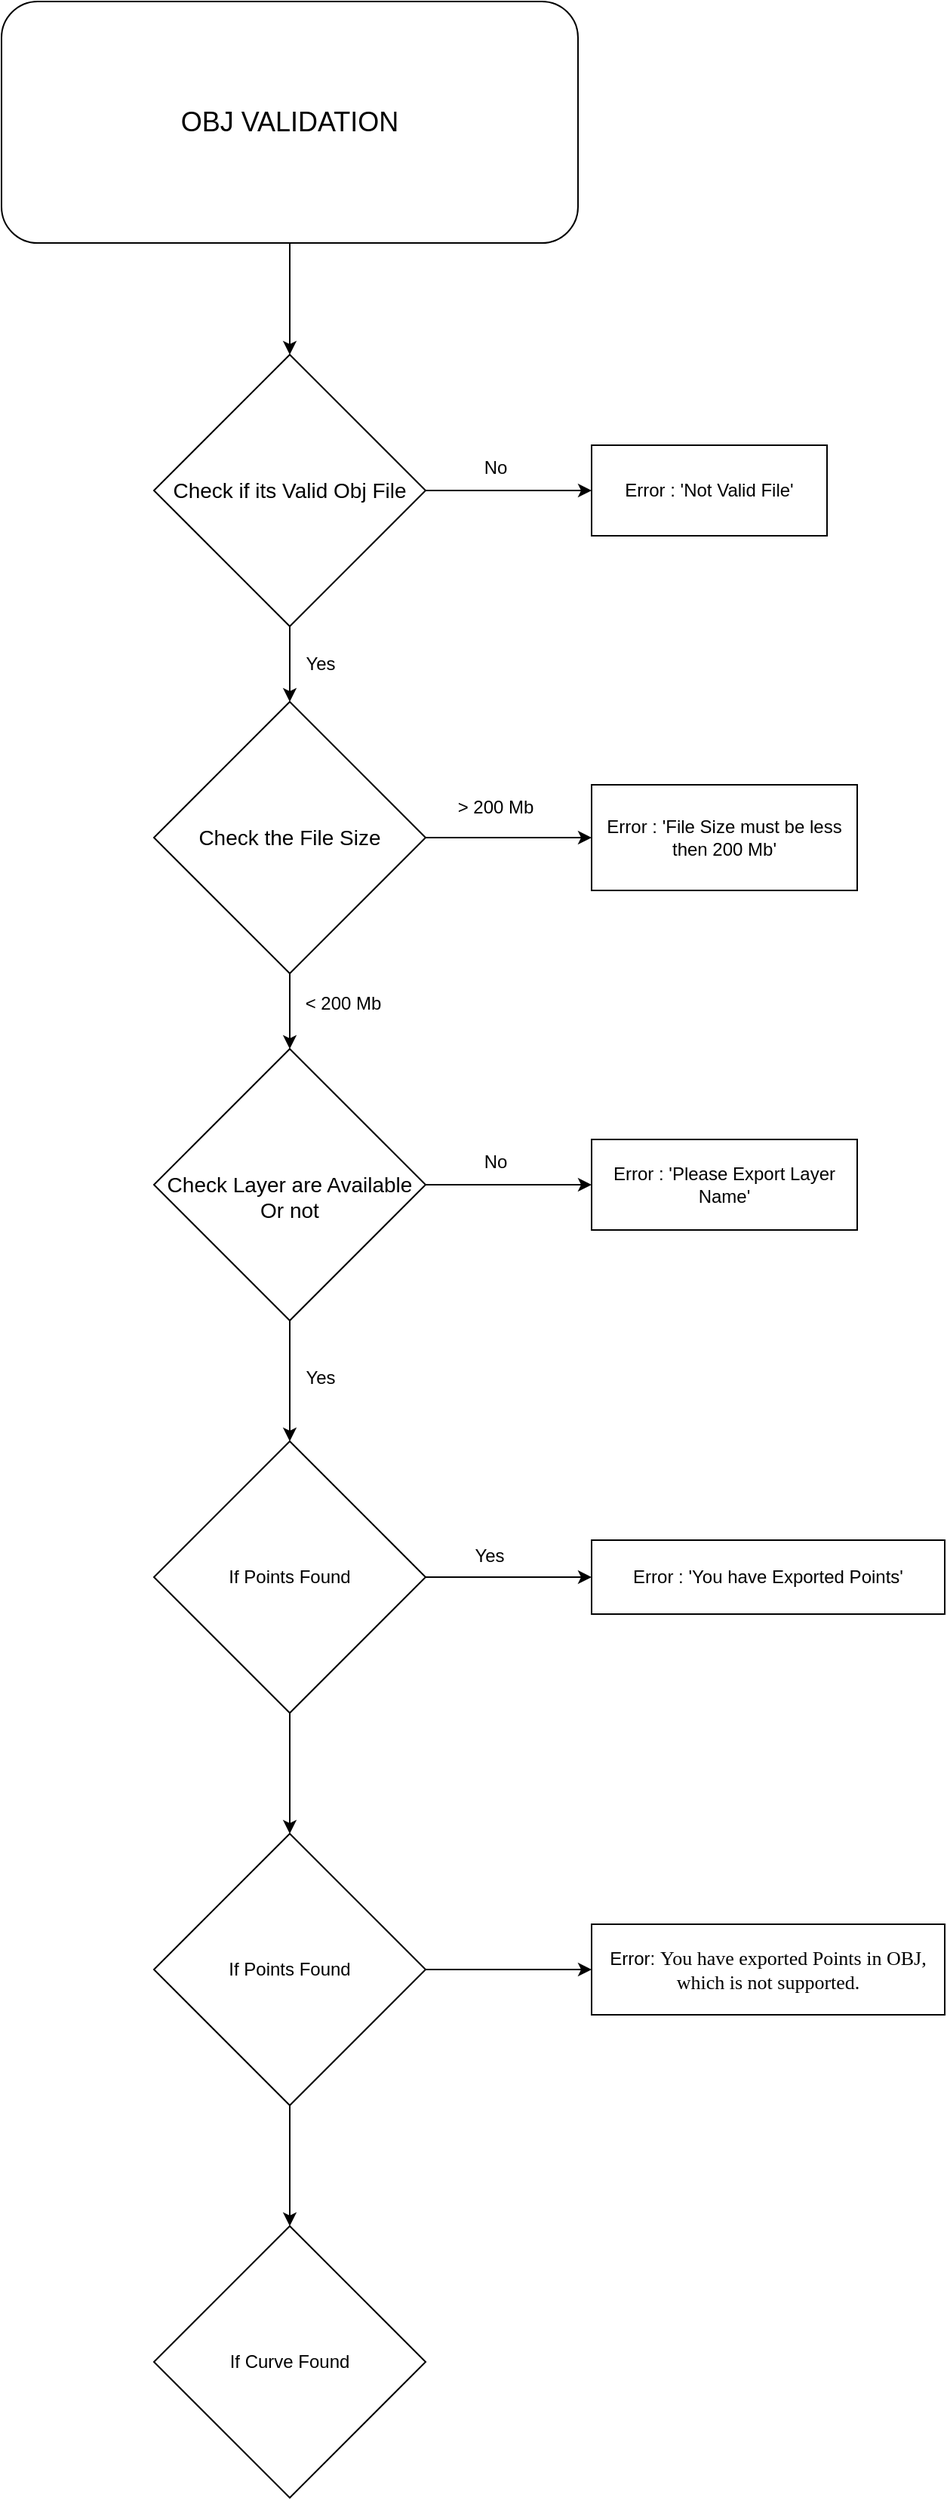 <mxfile version="24.8.4">
  <diagram name="Page-1" id="fwmnRvMT8V_podwV_Cl4">
    <mxGraphModel dx="2074" dy="1448" grid="1" gridSize="16" guides="1" tooltips="1" connect="1" arrows="1" fold="1" page="0" pageScale="1" pageWidth="827" pageHeight="1169" math="0" shadow="0">
      <root>
        <mxCell id="0" />
        <mxCell id="1" parent="0" />
        <mxCell id="uJCHSqAUlutNR60RQWR9-8" value="" style="edgeStyle=orthogonalEdgeStyle;rounded=0;orthogonalLoop=1;jettySize=auto;html=1;" edge="1" parent="1" source="uJCHSqAUlutNR60RQWR9-4" target="uJCHSqAUlutNR60RQWR9-7">
          <mxGeometry relative="1" as="geometry" />
        </mxCell>
        <mxCell id="uJCHSqAUlutNR60RQWR9-10" value="" style="edgeStyle=orthogonalEdgeStyle;rounded=0;orthogonalLoop=1;jettySize=auto;html=1;" edge="1" parent="1" source="uJCHSqAUlutNR60RQWR9-4" target="uJCHSqAUlutNR60RQWR9-9">
          <mxGeometry relative="1" as="geometry" />
        </mxCell>
        <mxCell id="uJCHSqAUlutNR60RQWR9-4" value="&lt;font style=&quot;font-size: 14px;&quot;&gt;Check if its Valid Obj File&lt;/font&gt;" style="rhombus;whiteSpace=wrap;html=1;" vertex="1" parent="1">
          <mxGeometry x="324" y="170" width="180" height="180" as="geometry" />
        </mxCell>
        <mxCell id="uJCHSqAUlutNR60RQWR9-14" value="" style="edgeStyle=orthogonalEdgeStyle;rounded=0;orthogonalLoop=1;jettySize=auto;html=1;" edge="1" parent="1" source="uJCHSqAUlutNR60RQWR9-7" target="uJCHSqAUlutNR60RQWR9-13">
          <mxGeometry relative="1" as="geometry" />
        </mxCell>
        <mxCell id="uJCHSqAUlutNR60RQWR9-17" value="" style="edgeStyle=orthogonalEdgeStyle;rounded=0;orthogonalLoop=1;jettySize=auto;html=1;" edge="1" parent="1" source="uJCHSqAUlutNR60RQWR9-7" target="uJCHSqAUlutNR60RQWR9-16">
          <mxGeometry relative="1" as="geometry" />
        </mxCell>
        <mxCell id="uJCHSqAUlutNR60RQWR9-7" value="&lt;font style=&quot;font-size: 14px;&quot;&gt;Check the File Size&lt;/font&gt;" style="rhombus;whiteSpace=wrap;html=1;" vertex="1" parent="1">
          <mxGeometry x="324" y="400" width="180" height="180" as="geometry" />
        </mxCell>
        <mxCell id="uJCHSqAUlutNR60RQWR9-9" value="Error : &#39;Not Valid File&#39;" style="whiteSpace=wrap;html=1;" vertex="1" parent="1">
          <mxGeometry x="614" y="230" width="156" height="60" as="geometry" />
        </mxCell>
        <mxCell id="uJCHSqAUlutNR60RQWR9-11" value="No" style="text;html=1;align=center;verticalAlign=middle;resizable=0;points=[];autosize=1;strokeColor=none;fillColor=none;" vertex="1" parent="1">
          <mxGeometry x="530" y="230" width="40" height="30" as="geometry" />
        </mxCell>
        <mxCell id="uJCHSqAUlutNR60RQWR9-12" value="Yes" style="text;html=1;align=center;verticalAlign=middle;resizable=0;points=[];autosize=1;strokeColor=none;fillColor=none;" vertex="1" parent="1">
          <mxGeometry x="414" y="360" width="40" height="30" as="geometry" />
        </mxCell>
        <mxCell id="uJCHSqAUlutNR60RQWR9-13" value="Error : &#39;File Size must be less then 200 Mb&#39;" style="whiteSpace=wrap;html=1;" vertex="1" parent="1">
          <mxGeometry x="614" y="455" width="176" height="70" as="geometry" />
        </mxCell>
        <mxCell id="uJCHSqAUlutNR60RQWR9-15" value="&amp;gt; 200 Mb" style="text;html=1;align=center;verticalAlign=middle;resizable=0;points=[];autosize=1;strokeColor=none;fillColor=none;" vertex="1" parent="1">
          <mxGeometry x="515" y="455" width="70" height="30" as="geometry" />
        </mxCell>
        <mxCell id="uJCHSqAUlutNR60RQWR9-20" value="" style="edgeStyle=orthogonalEdgeStyle;rounded=0;orthogonalLoop=1;jettySize=auto;html=1;" edge="1" parent="1" source="uJCHSqAUlutNR60RQWR9-16" target="uJCHSqAUlutNR60RQWR9-19">
          <mxGeometry relative="1" as="geometry" />
        </mxCell>
        <mxCell id="uJCHSqAUlutNR60RQWR9-23" value="" style="edgeStyle=orthogonalEdgeStyle;rounded=0;orthogonalLoop=1;jettySize=auto;html=1;" edge="1" parent="1" source="uJCHSqAUlutNR60RQWR9-16" target="uJCHSqAUlutNR60RQWR9-22">
          <mxGeometry relative="1" as="geometry" />
        </mxCell>
        <mxCell id="uJCHSqAUlutNR60RQWR9-16" value="&lt;div&gt;&lt;font style=&quot;font-size: 14px;&quot;&gt;&lt;br&gt;&lt;/font&gt;&lt;/div&gt;&lt;font style=&quot;font-size: 14px;&quot;&gt;Check Layer are Available Or not&lt;/font&gt;" style="rhombus;whiteSpace=wrap;html=1;" vertex="1" parent="1">
          <mxGeometry x="324" y="630" width="180" height="180" as="geometry" />
        </mxCell>
        <mxCell id="uJCHSqAUlutNR60RQWR9-18" value="&amp;lt; 200 Mb" style="text;html=1;align=center;verticalAlign=middle;resizable=0;points=[];autosize=1;strokeColor=none;fillColor=none;" vertex="1" parent="1">
          <mxGeometry x="414" y="585" width="70" height="30" as="geometry" />
        </mxCell>
        <mxCell id="uJCHSqAUlutNR60RQWR9-19" value="Error : &#39;Please Export Layer Name&#39;" style="whiteSpace=wrap;html=1;" vertex="1" parent="1">
          <mxGeometry x="614" y="690" width="176" height="60" as="geometry" />
        </mxCell>
        <mxCell id="uJCHSqAUlutNR60RQWR9-21" value="No" style="text;html=1;align=center;verticalAlign=middle;resizable=0;points=[];autosize=1;strokeColor=none;fillColor=none;" vertex="1" parent="1">
          <mxGeometry x="530" y="690" width="40" height="30" as="geometry" />
        </mxCell>
        <mxCell id="uJCHSqAUlutNR60RQWR9-25" value="" style="edgeStyle=orthogonalEdgeStyle;rounded=0;orthogonalLoop=1;jettySize=auto;html=1;" edge="1" parent="1" source="uJCHSqAUlutNR60RQWR9-22" target="uJCHSqAUlutNR60RQWR9-24">
          <mxGeometry relative="1" as="geometry" />
        </mxCell>
        <mxCell id="uJCHSqAUlutNR60RQWR9-28" value="" style="edgeStyle=orthogonalEdgeStyle;rounded=0;orthogonalLoop=1;jettySize=auto;html=1;" edge="1" parent="1" source="uJCHSqAUlutNR60RQWR9-22" target="uJCHSqAUlutNR60RQWR9-27">
          <mxGeometry relative="1" as="geometry" />
        </mxCell>
        <mxCell id="uJCHSqAUlutNR60RQWR9-22" value="If Points Found" style="rhombus;whiteSpace=wrap;html=1;" vertex="1" parent="1">
          <mxGeometry x="324" y="890" width="180" height="180" as="geometry" />
        </mxCell>
        <mxCell id="uJCHSqAUlutNR60RQWR9-24" value="Error : &#39;You have Exported Points&#39;" style="whiteSpace=wrap;html=1;" vertex="1" parent="1">
          <mxGeometry x="614" y="955.5" width="234" height="49" as="geometry" />
        </mxCell>
        <mxCell id="uJCHSqAUlutNR60RQWR9-26" value="Yes" style="text;html=1;align=center;verticalAlign=middle;resizable=0;points=[];autosize=1;strokeColor=none;fillColor=none;" vertex="1" parent="1">
          <mxGeometry x="522" y="950" width="48" height="32" as="geometry" />
        </mxCell>
        <mxCell id="uJCHSqAUlutNR60RQWR9-33" value="" style="edgeStyle=orthogonalEdgeStyle;rounded=0;orthogonalLoop=1;jettySize=auto;html=1;" edge="1" parent="1" source="uJCHSqAUlutNR60RQWR9-27" target="uJCHSqAUlutNR60RQWR9-32">
          <mxGeometry relative="1" as="geometry" />
        </mxCell>
        <mxCell id="uJCHSqAUlutNR60RQWR9-35" value="" style="edgeStyle=orthogonalEdgeStyle;rounded=0;orthogonalLoop=1;jettySize=auto;html=1;" edge="1" parent="1" source="uJCHSqAUlutNR60RQWR9-27" target="uJCHSqAUlutNR60RQWR9-34">
          <mxGeometry relative="1" as="geometry" />
        </mxCell>
        <mxCell id="uJCHSqAUlutNR60RQWR9-27" value="If Points Found" style="rhombus;whiteSpace=wrap;html=1;" vertex="1" parent="1">
          <mxGeometry x="324" y="1150" width="180" height="180" as="geometry" />
        </mxCell>
        <mxCell id="uJCHSqAUlutNR60RQWR9-30" style="edgeStyle=orthogonalEdgeStyle;rounded=0;orthogonalLoop=1;jettySize=auto;html=1;entryX=0.5;entryY=0;entryDx=0;entryDy=0;" edge="1" parent="1" source="uJCHSqAUlutNR60RQWR9-29" target="uJCHSqAUlutNR60RQWR9-4">
          <mxGeometry relative="1" as="geometry" />
        </mxCell>
        <mxCell id="uJCHSqAUlutNR60RQWR9-29" value="&lt;span style=&quot;font-size: 18px;&quot;&gt;OBJ VALIDATION&lt;/span&gt;" style="rounded=1;whiteSpace=wrap;html=1;" vertex="1" parent="1">
          <mxGeometry x="223" y="-64" width="382" height="160" as="geometry" />
        </mxCell>
        <mxCell id="uJCHSqAUlutNR60RQWR9-31" value="Yes" style="text;html=1;align=center;verticalAlign=middle;resizable=0;points=[];autosize=1;strokeColor=none;fillColor=none;" vertex="1" parent="1">
          <mxGeometry x="410" y="832" width="48" height="32" as="geometry" />
        </mxCell>
        <mxCell id="uJCHSqAUlutNR60RQWR9-32" value="Error:&amp;nbsp;&lt;span style=&quot;font-family: &amp;quot;Trebuchet MS&amp;quot;; font-size: 13px; text-align: left; white-space-collapse: preserve;&quot;&gt;You have exported Points in OBJ, which is not supported.&lt;/span&gt;" style="whiteSpace=wrap;html=1;" vertex="1" parent="1">
          <mxGeometry x="614" y="1210" width="234" height="60" as="geometry" />
        </mxCell>
        <mxCell id="uJCHSqAUlutNR60RQWR9-34" value="If Curve Found" style="rhombus;whiteSpace=wrap;html=1;" vertex="1" parent="1">
          <mxGeometry x="324" y="1410" width="180" height="180" as="geometry" />
        </mxCell>
      </root>
    </mxGraphModel>
  </diagram>
</mxfile>
